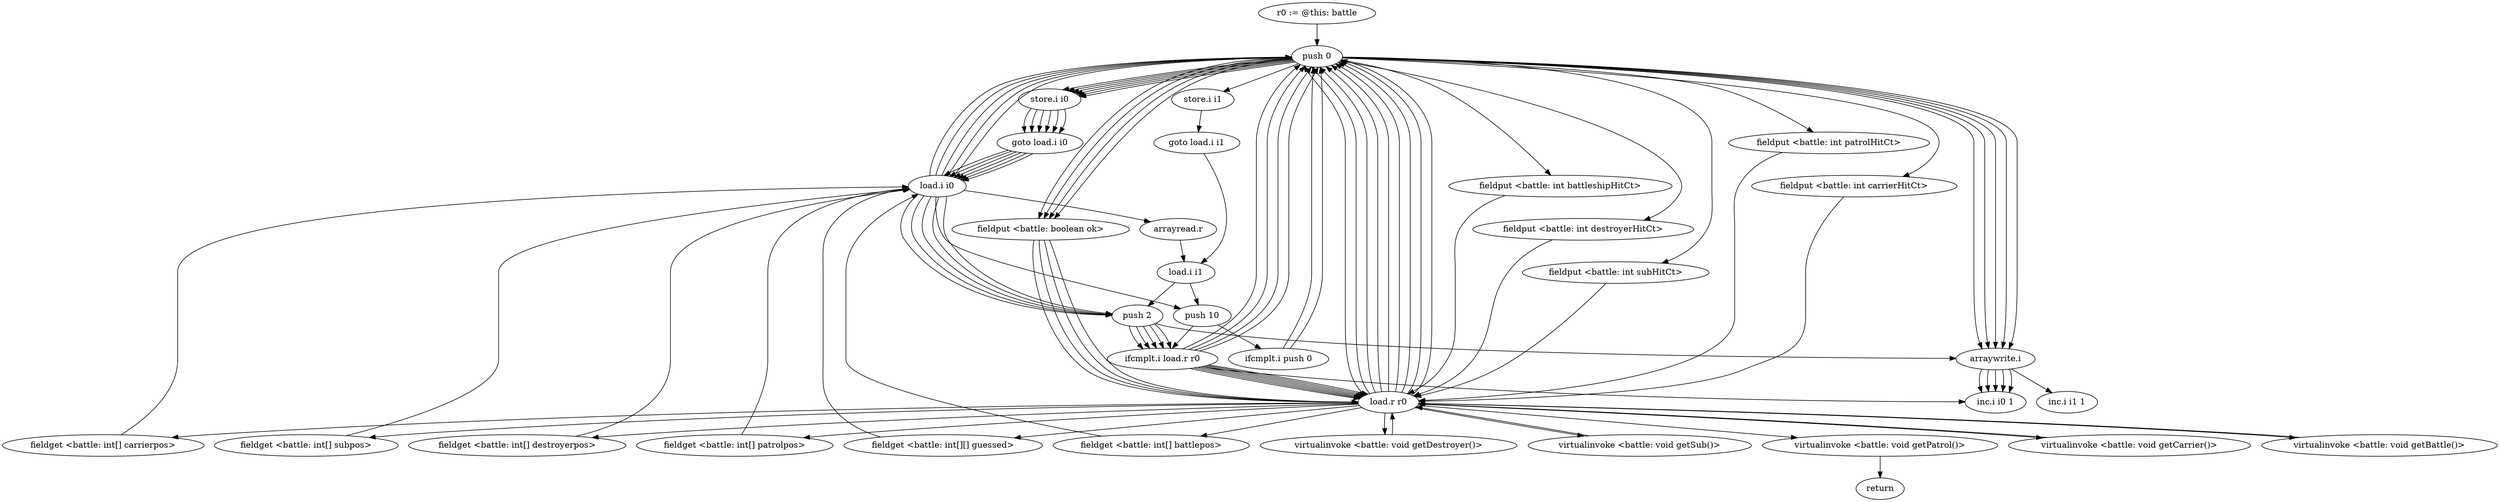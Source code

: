 digraph "" {
    "r0 := @this: battle"
    "push 0"
    "r0 := @this: battle"->"push 0";
    "store.i i0"
    "push 0"->"store.i i0";
    "goto load.i i0"
    "store.i i0"->"goto load.i i0";
    "load.i i0"
    "goto load.i i0"->"load.i i0";
    "push 10"
    "load.i i0"->"push 10";
    "ifcmplt.i push 0"
    "push 10"->"ifcmplt.i push 0";
    "ifcmplt.i push 0"->"push 0";
    "push 0"->"store.i i0";
    "store.i i0"->"goto load.i i0";
    "goto load.i i0"->"load.i i0";
    "push 2"
    "load.i i0"->"push 2";
    "ifcmplt.i load.r r0"
    "push 2"->"ifcmplt.i load.r r0";
    "ifcmplt.i load.r r0"->"push 0";
    "push 0"->"store.i i0";
    "store.i i0"->"goto load.i i0";
    "goto load.i i0"->"load.i i0";
    "load.i i0"->"push 2";
    "push 2"->"ifcmplt.i load.r r0";
    "ifcmplt.i load.r r0"->"push 0";
    "push 0"->"store.i i0";
    "store.i i0"->"goto load.i i0";
    "goto load.i i0"->"load.i i0";
    "load.i i0"->"push 2";
    "push 2"->"ifcmplt.i load.r r0";
    "ifcmplt.i load.r r0"->"push 0";
    "push 0"->"store.i i0";
    "store.i i0"->"goto load.i i0";
    "goto load.i i0"->"load.i i0";
    "load.i i0"->"push 2";
    "push 2"->"ifcmplt.i load.r r0";
    "ifcmplt.i load.r r0"->"push 0";
    "push 0"->"store.i i0";
    "store.i i0"->"goto load.i i0";
    "goto load.i i0"->"load.i i0";
    "load.i i0"->"push 2";
    "push 2"->"ifcmplt.i load.r r0";
    "load.r r0"
    "ifcmplt.i load.r r0"->"load.r r0";
    "load.r r0"->"push 0";
    "fieldput <battle: int battleshipHitCt>"
    "push 0"->"fieldput <battle: int battleshipHitCt>";
    "fieldput <battle: int battleshipHitCt>"->"load.r r0";
    "load.r r0"->"push 0";
    "fieldput <battle: int destroyerHitCt>"
    "push 0"->"fieldput <battle: int destroyerHitCt>";
    "fieldput <battle: int destroyerHitCt>"->"load.r r0";
    "load.r r0"->"push 0";
    "fieldput <battle: int subHitCt>"
    "push 0"->"fieldput <battle: int subHitCt>";
    "fieldput <battle: int subHitCt>"->"load.r r0";
    "load.r r0"->"push 0";
    "fieldput <battle: int patrolHitCt>"
    "push 0"->"fieldput <battle: int patrolHitCt>";
    "fieldput <battle: int patrolHitCt>"->"load.r r0";
    "load.r r0"->"push 0";
    "fieldput <battle: int carrierHitCt>"
    "push 0"->"fieldput <battle: int carrierHitCt>";
    "fieldput <battle: int carrierHitCt>"->"load.r r0";
    "virtualinvoke <battle: void getCarrier()>"
    "load.r r0"->"virtualinvoke <battle: void getCarrier()>";
    "virtualinvoke <battle: void getCarrier()>"->"load.r r0";
    "load.r r0"->"push 0";
    "fieldput <battle: boolean ok>"
    "push 0"->"fieldput <battle: boolean ok>";
    "fieldput <battle: boolean ok>"->"load.r r0";
    "virtualinvoke <battle: void getBattle()>"
    "load.r r0"->"virtualinvoke <battle: void getBattle()>";
    "virtualinvoke <battle: void getBattle()>"->"load.r r0";
    "load.r r0"->"push 0";
    "push 0"->"fieldput <battle: boolean ok>";
    "fieldput <battle: boolean ok>"->"load.r r0";
    "virtualinvoke <battle: void getDestroyer()>"
    "load.r r0"->"virtualinvoke <battle: void getDestroyer()>";
    "virtualinvoke <battle: void getDestroyer()>"->"load.r r0";
    "load.r r0"->"push 0";
    "push 0"->"fieldput <battle: boolean ok>";
    "fieldput <battle: boolean ok>"->"load.r r0";
    "virtualinvoke <battle: void getSub()>"
    "load.r r0"->"virtualinvoke <battle: void getSub()>";
    "virtualinvoke <battle: void getSub()>"->"load.r r0";
    "load.r r0"->"push 0";
    "push 0"->"fieldput <battle: boolean ok>";
    "fieldput <battle: boolean ok>"->"load.r r0";
    "virtualinvoke <battle: void getPatrol()>"
    "load.r r0"->"virtualinvoke <battle: void getPatrol()>";
    "return"
    "virtualinvoke <battle: void getPatrol()>"->"return";
    "ifcmplt.i load.r r0"->"load.r r0";
    "fieldget <battle: int[] battlepos>"
    "load.r r0"->"fieldget <battle: int[] battlepos>";
    "fieldget <battle: int[] battlepos>"->"load.i i0";
    "load.i i0"->"push 0";
    "arraywrite.i"
    "push 0"->"arraywrite.i";
    "inc.i i0 1"
    "arraywrite.i"->"inc.i i0 1";
    "ifcmplt.i load.r r0"->"load.r r0";
    "fieldget <battle: int[] carrierpos>"
    "load.r r0"->"fieldget <battle: int[] carrierpos>";
    "fieldget <battle: int[] carrierpos>"->"load.i i0";
    "load.i i0"->"push 0";
    "push 0"->"arraywrite.i";
    "arraywrite.i"->"inc.i i0 1";
    "ifcmplt.i load.r r0"->"load.r r0";
    "fieldget <battle: int[] subpos>"
    "load.r r0"->"fieldget <battle: int[] subpos>";
    "fieldget <battle: int[] subpos>"->"load.i i0";
    "load.i i0"->"push 0";
    "push 0"->"arraywrite.i";
    "arraywrite.i"->"inc.i i0 1";
    "ifcmplt.i load.r r0"->"load.r r0";
    "fieldget <battle: int[] destroyerpos>"
    "load.r r0"->"fieldget <battle: int[] destroyerpos>";
    "fieldget <battle: int[] destroyerpos>"->"load.i i0";
    "load.i i0"->"push 0";
    "push 0"->"arraywrite.i";
    "arraywrite.i"->"inc.i i0 1";
    "ifcmplt.i load.r r0"->"load.r r0";
    "fieldget <battle: int[] patrolpos>"
    "load.r r0"->"fieldget <battle: int[] patrolpos>";
    "fieldget <battle: int[] patrolpos>"->"load.i i0";
    "load.i i0"->"push 0";
    "push 0"->"arraywrite.i";
    "arraywrite.i"->"inc.i i0 1";
    "ifcmplt.i push 0"->"push 0";
    "store.i i1"
    "push 0"->"store.i i1";
    "goto load.i i1"
    "store.i i1"->"goto load.i i1";
    "load.i i1"
    "goto load.i i1"->"load.i i1";
    "load.i i1"->"push 10";
    "push 10"->"ifcmplt.i load.r r0";
    "ifcmplt.i load.r r0"->"inc.i i0 1";
    "ifcmplt.i load.r r0"->"load.r r0";
    "fieldget <battle: int[][] guessed>"
    "load.r r0"->"fieldget <battle: int[][] guessed>";
    "fieldget <battle: int[][] guessed>"->"load.i i0";
    "arrayread.r"
    "load.i i0"->"arrayread.r";
    "arrayread.r"->"load.i i1";
    "load.i i1"->"push 2";
    "push 2"->"arraywrite.i";
    "inc.i i1 1"
    "arraywrite.i"->"inc.i i1 1";
}
